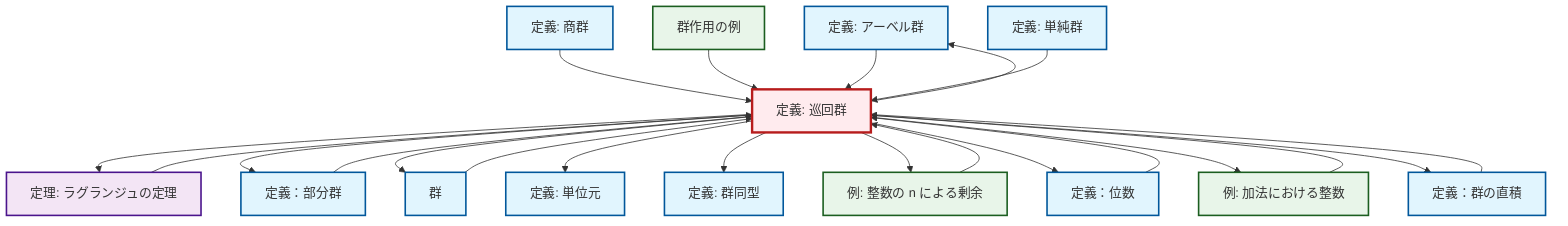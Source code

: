 graph TD
    classDef definition fill:#e1f5fe,stroke:#01579b,stroke-width:2px
    classDef theorem fill:#f3e5f5,stroke:#4a148c,stroke-width:2px
    classDef axiom fill:#fff3e0,stroke:#e65100,stroke-width:2px
    classDef example fill:#e8f5e9,stroke:#1b5e20,stroke-width:2px
    classDef current fill:#ffebee,stroke:#b71c1c,stroke-width:3px
    def-abelian-group["定義: アーベル群"]:::definition
    def-direct-product["定義：群の直積"]:::definition
    def-quotient-group["定義: 商群"]:::definition
    ex-group-action-examples["群作用の例"]:::example
    thm-lagrange["定理: ラグランジュの定理"]:::theorem
    def-simple-group["定義: 単純群"]:::definition
    ex-quotient-integers-mod-n["例: 整数の n による剰余"]:::example
    def-group["群"]:::definition
    def-order["定義：位数"]:::definition
    def-cyclic-group["定義: 巡回群"]:::definition
    ex-integers-addition["例: 加法における整数"]:::example
    def-subgroup["定義：部分群"]:::definition
    def-identity-element["定義: 単位元"]:::definition
    def-isomorphism["定義: 群同型"]:::definition
    ex-integers-addition --> def-cyclic-group
    def-cyclic-group --> thm-lagrange
    def-quotient-group --> def-cyclic-group
    def-cyclic-group --> def-subgroup
    ex-group-action-examples --> def-cyclic-group
    ex-quotient-integers-mod-n --> def-cyclic-group
    def-order --> def-cyclic-group
    def-subgroup --> def-cyclic-group
    def-cyclic-group --> def-group
    def-cyclic-group --> def-identity-element
    def-cyclic-group --> def-isomorphism
    def-cyclic-group --> ex-quotient-integers-mod-n
    def-abelian-group --> def-cyclic-group
    def-cyclic-group --> def-order
    def-cyclic-group --> ex-integers-addition
    def-cyclic-group --> def-direct-product
    def-group --> def-cyclic-group
    def-cyclic-group --> def-abelian-group
    def-simple-group --> def-cyclic-group
    def-direct-product --> def-cyclic-group
    thm-lagrange --> def-cyclic-group
    class def-cyclic-group current